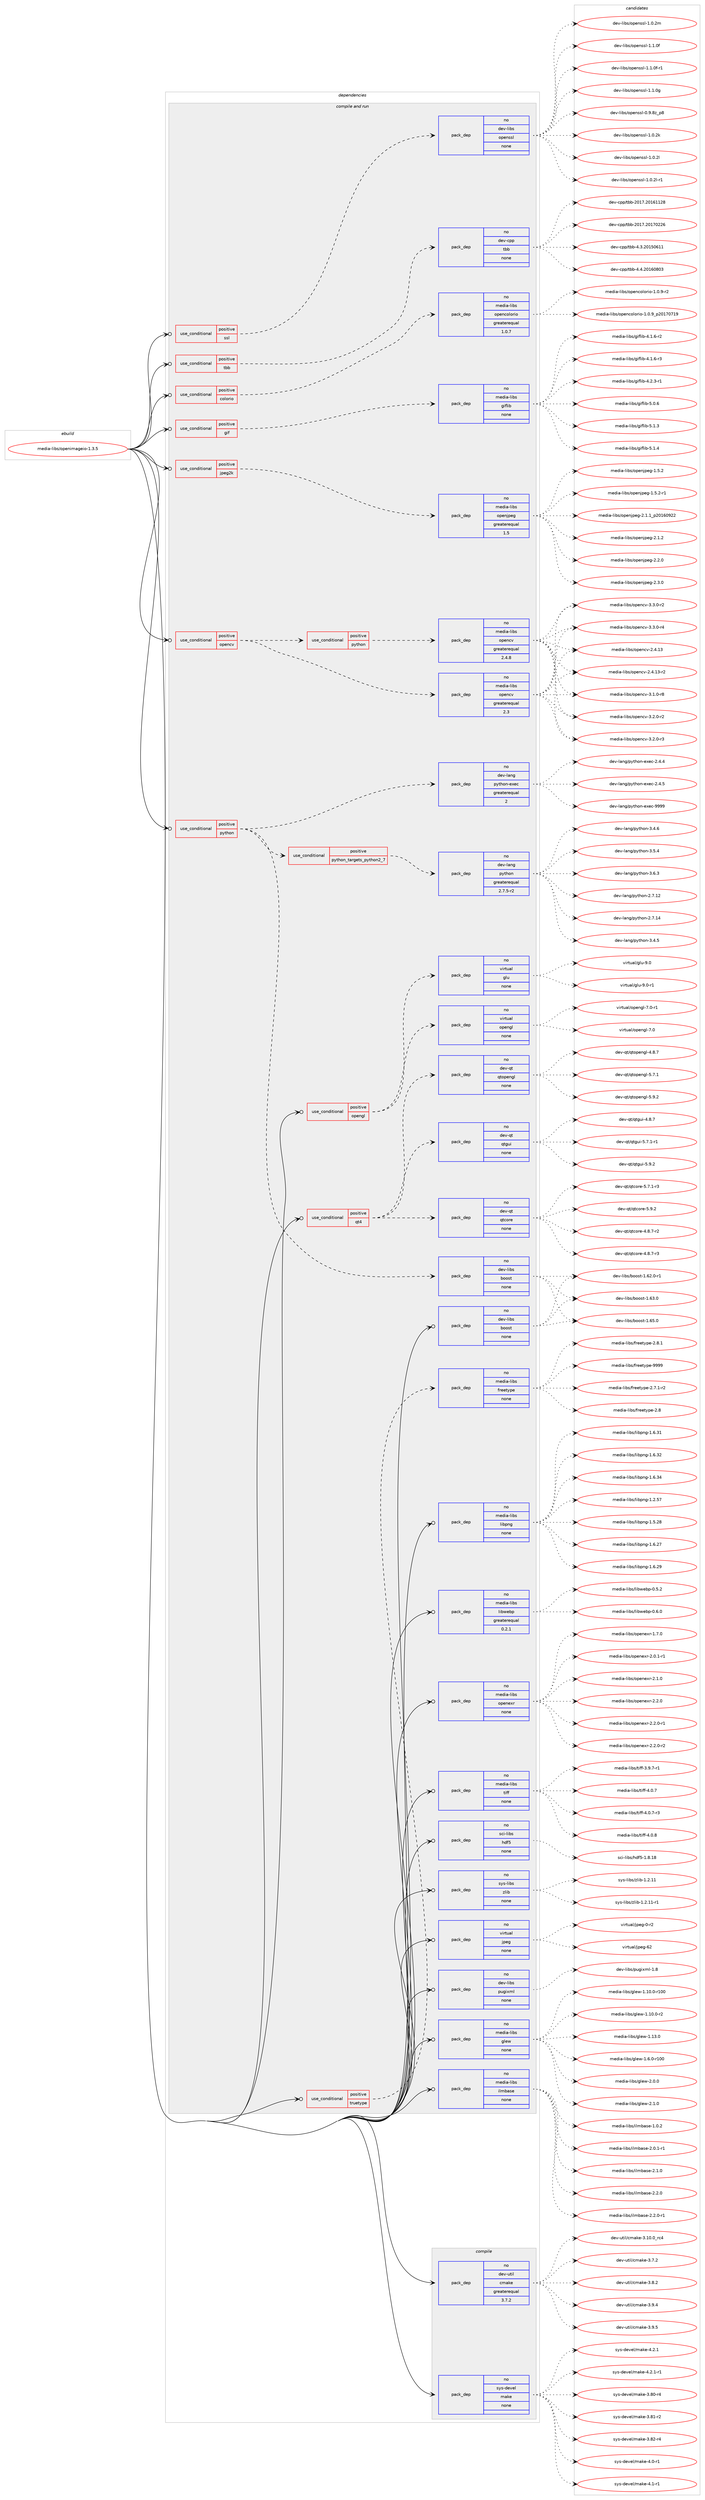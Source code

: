 digraph prolog {

# *************
# Graph options
# *************

newrank=true;
concentrate=true;
compound=true;
graph [rankdir=LR,fontname=Helvetica,fontsize=10,ranksep=1.5];#, ranksep=2.5, nodesep=0.2];
edge  [arrowhead=vee];
node  [fontname=Helvetica,fontsize=10];

# **********
# The ebuild
# **********

subgraph cluster_leftcol {
color=gray;
rank=same;
label=<<i>ebuild</i>>;
id [label="media-libs/openimageio-1.3.5", color=red, width=4, href="../media-libs/openimageio-1.3.5.svg"];
}

# ****************
# The dependencies
# ****************

subgraph cluster_midcol {
color=gray;
label=<<i>dependencies</i>>;
subgraph cluster_compile {
fillcolor="#eeeeee";
style=filled;
label=<<i>compile</i>>;
subgraph pack272297 {
dependency369477 [label=<<TABLE BORDER="0" CELLBORDER="1" CELLSPACING="0" CELLPADDING="4" WIDTH="220"><TR><TD ROWSPAN="6" CELLPADDING="30">pack_dep</TD></TR><TR><TD WIDTH="110">no</TD></TR><TR><TD>dev-util</TD></TR><TR><TD>cmake</TD></TR><TR><TD>greaterequal</TD></TR><TR><TD>3.7.2</TD></TR></TABLE>>, shape=none, color=blue];
}
id:e -> dependency369477:w [weight=20,style="solid",arrowhead="vee"];
subgraph pack272298 {
dependency369478 [label=<<TABLE BORDER="0" CELLBORDER="1" CELLSPACING="0" CELLPADDING="4" WIDTH="220"><TR><TD ROWSPAN="6" CELLPADDING="30">pack_dep</TD></TR><TR><TD WIDTH="110">no</TD></TR><TR><TD>sys-devel</TD></TR><TR><TD>make</TD></TR><TR><TD>none</TD></TR><TR><TD></TD></TR></TABLE>>, shape=none, color=blue];
}
id:e -> dependency369478:w [weight=20,style="solid",arrowhead="vee"];
}
subgraph cluster_compileandrun {
fillcolor="#eeeeee";
style=filled;
label=<<i>compile and run</i>>;
subgraph cond91294 {
dependency369479 [label=<<TABLE BORDER="0" CELLBORDER="1" CELLSPACING="0" CELLPADDING="4"><TR><TD ROWSPAN="3" CELLPADDING="10">use_conditional</TD></TR><TR><TD>positive</TD></TR><TR><TD>colorio</TD></TR></TABLE>>, shape=none, color=red];
subgraph pack272299 {
dependency369480 [label=<<TABLE BORDER="0" CELLBORDER="1" CELLSPACING="0" CELLPADDING="4" WIDTH="220"><TR><TD ROWSPAN="6" CELLPADDING="30">pack_dep</TD></TR><TR><TD WIDTH="110">no</TD></TR><TR><TD>media-libs</TD></TR><TR><TD>opencolorio</TD></TR><TR><TD>greaterequal</TD></TR><TR><TD>1.0.7</TD></TR></TABLE>>, shape=none, color=blue];
}
dependency369479:e -> dependency369480:w [weight=20,style="dashed",arrowhead="vee"];
}
id:e -> dependency369479:w [weight=20,style="solid",arrowhead="odotvee"];
subgraph cond91295 {
dependency369481 [label=<<TABLE BORDER="0" CELLBORDER="1" CELLSPACING="0" CELLPADDING="4"><TR><TD ROWSPAN="3" CELLPADDING="10">use_conditional</TD></TR><TR><TD>positive</TD></TR><TR><TD>gif</TD></TR></TABLE>>, shape=none, color=red];
subgraph pack272300 {
dependency369482 [label=<<TABLE BORDER="0" CELLBORDER="1" CELLSPACING="0" CELLPADDING="4" WIDTH="220"><TR><TD ROWSPAN="6" CELLPADDING="30">pack_dep</TD></TR><TR><TD WIDTH="110">no</TD></TR><TR><TD>media-libs</TD></TR><TR><TD>giflib</TD></TR><TR><TD>none</TD></TR><TR><TD></TD></TR></TABLE>>, shape=none, color=blue];
}
dependency369481:e -> dependency369482:w [weight=20,style="dashed",arrowhead="vee"];
}
id:e -> dependency369481:w [weight=20,style="solid",arrowhead="odotvee"];
subgraph cond91296 {
dependency369483 [label=<<TABLE BORDER="0" CELLBORDER="1" CELLSPACING="0" CELLPADDING="4"><TR><TD ROWSPAN="3" CELLPADDING="10">use_conditional</TD></TR><TR><TD>positive</TD></TR><TR><TD>jpeg2k</TD></TR></TABLE>>, shape=none, color=red];
subgraph pack272301 {
dependency369484 [label=<<TABLE BORDER="0" CELLBORDER="1" CELLSPACING="0" CELLPADDING="4" WIDTH="220"><TR><TD ROWSPAN="6" CELLPADDING="30">pack_dep</TD></TR><TR><TD WIDTH="110">no</TD></TR><TR><TD>media-libs</TD></TR><TR><TD>openjpeg</TD></TR><TR><TD>greaterequal</TD></TR><TR><TD>1.5</TD></TR></TABLE>>, shape=none, color=blue];
}
dependency369483:e -> dependency369484:w [weight=20,style="dashed",arrowhead="vee"];
}
id:e -> dependency369483:w [weight=20,style="solid",arrowhead="odotvee"];
subgraph cond91297 {
dependency369485 [label=<<TABLE BORDER="0" CELLBORDER="1" CELLSPACING="0" CELLPADDING="4"><TR><TD ROWSPAN="3" CELLPADDING="10">use_conditional</TD></TR><TR><TD>positive</TD></TR><TR><TD>opencv</TD></TR></TABLE>>, shape=none, color=red];
subgraph pack272302 {
dependency369486 [label=<<TABLE BORDER="0" CELLBORDER="1" CELLSPACING="0" CELLPADDING="4" WIDTH="220"><TR><TD ROWSPAN="6" CELLPADDING="30">pack_dep</TD></TR><TR><TD WIDTH="110">no</TD></TR><TR><TD>media-libs</TD></TR><TR><TD>opencv</TD></TR><TR><TD>greaterequal</TD></TR><TR><TD>2.3</TD></TR></TABLE>>, shape=none, color=blue];
}
dependency369485:e -> dependency369486:w [weight=20,style="dashed",arrowhead="vee"];
subgraph cond91298 {
dependency369487 [label=<<TABLE BORDER="0" CELLBORDER="1" CELLSPACING="0" CELLPADDING="4"><TR><TD ROWSPAN="3" CELLPADDING="10">use_conditional</TD></TR><TR><TD>positive</TD></TR><TR><TD>python</TD></TR></TABLE>>, shape=none, color=red];
subgraph pack272303 {
dependency369488 [label=<<TABLE BORDER="0" CELLBORDER="1" CELLSPACING="0" CELLPADDING="4" WIDTH="220"><TR><TD ROWSPAN="6" CELLPADDING="30">pack_dep</TD></TR><TR><TD WIDTH="110">no</TD></TR><TR><TD>media-libs</TD></TR><TR><TD>opencv</TD></TR><TR><TD>greaterequal</TD></TR><TR><TD>2.4.8</TD></TR></TABLE>>, shape=none, color=blue];
}
dependency369487:e -> dependency369488:w [weight=20,style="dashed",arrowhead="vee"];
}
dependency369485:e -> dependency369487:w [weight=20,style="dashed",arrowhead="vee"];
}
id:e -> dependency369485:w [weight=20,style="solid",arrowhead="odotvee"];
subgraph cond91299 {
dependency369489 [label=<<TABLE BORDER="0" CELLBORDER="1" CELLSPACING="0" CELLPADDING="4"><TR><TD ROWSPAN="3" CELLPADDING="10">use_conditional</TD></TR><TR><TD>positive</TD></TR><TR><TD>opengl</TD></TR></TABLE>>, shape=none, color=red];
subgraph pack272304 {
dependency369490 [label=<<TABLE BORDER="0" CELLBORDER="1" CELLSPACING="0" CELLPADDING="4" WIDTH="220"><TR><TD ROWSPAN="6" CELLPADDING="30">pack_dep</TD></TR><TR><TD WIDTH="110">no</TD></TR><TR><TD>virtual</TD></TR><TR><TD>glu</TD></TR><TR><TD>none</TD></TR><TR><TD></TD></TR></TABLE>>, shape=none, color=blue];
}
dependency369489:e -> dependency369490:w [weight=20,style="dashed",arrowhead="vee"];
subgraph pack272305 {
dependency369491 [label=<<TABLE BORDER="0" CELLBORDER="1" CELLSPACING="0" CELLPADDING="4" WIDTH="220"><TR><TD ROWSPAN="6" CELLPADDING="30">pack_dep</TD></TR><TR><TD WIDTH="110">no</TD></TR><TR><TD>virtual</TD></TR><TR><TD>opengl</TD></TR><TR><TD>none</TD></TR><TR><TD></TD></TR></TABLE>>, shape=none, color=blue];
}
dependency369489:e -> dependency369491:w [weight=20,style="dashed",arrowhead="vee"];
}
id:e -> dependency369489:w [weight=20,style="solid",arrowhead="odotvee"];
subgraph cond91300 {
dependency369492 [label=<<TABLE BORDER="0" CELLBORDER="1" CELLSPACING="0" CELLPADDING="4"><TR><TD ROWSPAN="3" CELLPADDING="10">use_conditional</TD></TR><TR><TD>positive</TD></TR><TR><TD>python</TD></TR></TABLE>>, shape=none, color=red];
subgraph cond91301 {
dependency369493 [label=<<TABLE BORDER="0" CELLBORDER="1" CELLSPACING="0" CELLPADDING="4"><TR><TD ROWSPAN="3" CELLPADDING="10">use_conditional</TD></TR><TR><TD>positive</TD></TR><TR><TD>python_targets_python2_7</TD></TR></TABLE>>, shape=none, color=red];
subgraph pack272306 {
dependency369494 [label=<<TABLE BORDER="0" CELLBORDER="1" CELLSPACING="0" CELLPADDING="4" WIDTH="220"><TR><TD ROWSPAN="6" CELLPADDING="30">pack_dep</TD></TR><TR><TD WIDTH="110">no</TD></TR><TR><TD>dev-lang</TD></TR><TR><TD>python</TD></TR><TR><TD>greaterequal</TD></TR><TR><TD>2.7.5-r2</TD></TR></TABLE>>, shape=none, color=blue];
}
dependency369493:e -> dependency369494:w [weight=20,style="dashed",arrowhead="vee"];
}
dependency369492:e -> dependency369493:w [weight=20,style="dashed",arrowhead="vee"];
subgraph pack272307 {
dependency369495 [label=<<TABLE BORDER="0" CELLBORDER="1" CELLSPACING="0" CELLPADDING="4" WIDTH="220"><TR><TD ROWSPAN="6" CELLPADDING="30">pack_dep</TD></TR><TR><TD WIDTH="110">no</TD></TR><TR><TD>dev-lang</TD></TR><TR><TD>python-exec</TD></TR><TR><TD>greaterequal</TD></TR><TR><TD>2</TD></TR></TABLE>>, shape=none, color=blue];
}
dependency369492:e -> dependency369495:w [weight=20,style="dashed",arrowhead="vee"];
subgraph pack272308 {
dependency369496 [label=<<TABLE BORDER="0" CELLBORDER="1" CELLSPACING="0" CELLPADDING="4" WIDTH="220"><TR><TD ROWSPAN="6" CELLPADDING="30">pack_dep</TD></TR><TR><TD WIDTH="110">no</TD></TR><TR><TD>dev-libs</TD></TR><TR><TD>boost</TD></TR><TR><TD>none</TD></TR><TR><TD></TD></TR></TABLE>>, shape=none, color=blue];
}
dependency369492:e -> dependency369496:w [weight=20,style="dashed",arrowhead="vee"];
}
id:e -> dependency369492:w [weight=20,style="solid",arrowhead="odotvee"];
subgraph cond91302 {
dependency369497 [label=<<TABLE BORDER="0" CELLBORDER="1" CELLSPACING="0" CELLPADDING="4"><TR><TD ROWSPAN="3" CELLPADDING="10">use_conditional</TD></TR><TR><TD>positive</TD></TR><TR><TD>qt4</TD></TR></TABLE>>, shape=none, color=red];
subgraph pack272309 {
dependency369498 [label=<<TABLE BORDER="0" CELLBORDER="1" CELLSPACING="0" CELLPADDING="4" WIDTH="220"><TR><TD ROWSPAN="6" CELLPADDING="30">pack_dep</TD></TR><TR><TD WIDTH="110">no</TD></TR><TR><TD>dev-qt</TD></TR><TR><TD>qtcore</TD></TR><TR><TD>none</TD></TR><TR><TD></TD></TR></TABLE>>, shape=none, color=blue];
}
dependency369497:e -> dependency369498:w [weight=20,style="dashed",arrowhead="vee"];
subgraph pack272310 {
dependency369499 [label=<<TABLE BORDER="0" CELLBORDER="1" CELLSPACING="0" CELLPADDING="4" WIDTH="220"><TR><TD ROWSPAN="6" CELLPADDING="30">pack_dep</TD></TR><TR><TD WIDTH="110">no</TD></TR><TR><TD>dev-qt</TD></TR><TR><TD>qtgui</TD></TR><TR><TD>none</TD></TR><TR><TD></TD></TR></TABLE>>, shape=none, color=blue];
}
dependency369497:e -> dependency369499:w [weight=20,style="dashed",arrowhead="vee"];
subgraph pack272311 {
dependency369500 [label=<<TABLE BORDER="0" CELLBORDER="1" CELLSPACING="0" CELLPADDING="4" WIDTH="220"><TR><TD ROWSPAN="6" CELLPADDING="30">pack_dep</TD></TR><TR><TD WIDTH="110">no</TD></TR><TR><TD>dev-qt</TD></TR><TR><TD>qtopengl</TD></TR><TR><TD>none</TD></TR><TR><TD></TD></TR></TABLE>>, shape=none, color=blue];
}
dependency369497:e -> dependency369500:w [weight=20,style="dashed",arrowhead="vee"];
}
id:e -> dependency369497:w [weight=20,style="solid",arrowhead="odotvee"];
subgraph cond91303 {
dependency369501 [label=<<TABLE BORDER="0" CELLBORDER="1" CELLSPACING="0" CELLPADDING="4"><TR><TD ROWSPAN="3" CELLPADDING="10">use_conditional</TD></TR><TR><TD>positive</TD></TR><TR><TD>ssl</TD></TR></TABLE>>, shape=none, color=red];
subgraph pack272312 {
dependency369502 [label=<<TABLE BORDER="0" CELLBORDER="1" CELLSPACING="0" CELLPADDING="4" WIDTH="220"><TR><TD ROWSPAN="6" CELLPADDING="30">pack_dep</TD></TR><TR><TD WIDTH="110">no</TD></TR><TR><TD>dev-libs</TD></TR><TR><TD>openssl</TD></TR><TR><TD>none</TD></TR><TR><TD></TD></TR></TABLE>>, shape=none, color=blue];
}
dependency369501:e -> dependency369502:w [weight=20,style="dashed",arrowhead="vee"];
}
id:e -> dependency369501:w [weight=20,style="solid",arrowhead="odotvee"];
subgraph cond91304 {
dependency369503 [label=<<TABLE BORDER="0" CELLBORDER="1" CELLSPACING="0" CELLPADDING="4"><TR><TD ROWSPAN="3" CELLPADDING="10">use_conditional</TD></TR><TR><TD>positive</TD></TR><TR><TD>tbb</TD></TR></TABLE>>, shape=none, color=red];
subgraph pack272313 {
dependency369504 [label=<<TABLE BORDER="0" CELLBORDER="1" CELLSPACING="0" CELLPADDING="4" WIDTH="220"><TR><TD ROWSPAN="6" CELLPADDING="30">pack_dep</TD></TR><TR><TD WIDTH="110">no</TD></TR><TR><TD>dev-cpp</TD></TR><TR><TD>tbb</TD></TR><TR><TD>none</TD></TR><TR><TD></TD></TR></TABLE>>, shape=none, color=blue];
}
dependency369503:e -> dependency369504:w [weight=20,style="dashed",arrowhead="vee"];
}
id:e -> dependency369503:w [weight=20,style="solid",arrowhead="odotvee"];
subgraph cond91305 {
dependency369505 [label=<<TABLE BORDER="0" CELLBORDER="1" CELLSPACING="0" CELLPADDING="4"><TR><TD ROWSPAN="3" CELLPADDING="10">use_conditional</TD></TR><TR><TD>positive</TD></TR><TR><TD>truetype</TD></TR></TABLE>>, shape=none, color=red];
subgraph pack272314 {
dependency369506 [label=<<TABLE BORDER="0" CELLBORDER="1" CELLSPACING="0" CELLPADDING="4" WIDTH="220"><TR><TD ROWSPAN="6" CELLPADDING="30">pack_dep</TD></TR><TR><TD WIDTH="110">no</TD></TR><TR><TD>media-libs</TD></TR><TR><TD>freetype</TD></TR><TR><TD>none</TD></TR><TR><TD></TD></TR></TABLE>>, shape=none, color=blue];
}
dependency369505:e -> dependency369506:w [weight=20,style="dashed",arrowhead="vee"];
}
id:e -> dependency369505:w [weight=20,style="solid",arrowhead="odotvee"];
subgraph pack272315 {
dependency369507 [label=<<TABLE BORDER="0" CELLBORDER="1" CELLSPACING="0" CELLPADDING="4" WIDTH="220"><TR><TD ROWSPAN="6" CELLPADDING="30">pack_dep</TD></TR><TR><TD WIDTH="110">no</TD></TR><TR><TD>dev-libs</TD></TR><TR><TD>boost</TD></TR><TR><TD>none</TD></TR><TR><TD></TD></TR></TABLE>>, shape=none, color=blue];
}
id:e -> dependency369507:w [weight=20,style="solid",arrowhead="odotvee"];
subgraph pack272316 {
dependency369508 [label=<<TABLE BORDER="0" CELLBORDER="1" CELLSPACING="0" CELLPADDING="4" WIDTH="220"><TR><TD ROWSPAN="6" CELLPADDING="30">pack_dep</TD></TR><TR><TD WIDTH="110">no</TD></TR><TR><TD>dev-libs</TD></TR><TR><TD>pugixml</TD></TR><TR><TD>none</TD></TR><TR><TD></TD></TR></TABLE>>, shape=none, color=blue];
}
id:e -> dependency369508:w [weight=20,style="solid",arrowhead="odotvee"];
subgraph pack272317 {
dependency369509 [label=<<TABLE BORDER="0" CELLBORDER="1" CELLSPACING="0" CELLPADDING="4" WIDTH="220"><TR><TD ROWSPAN="6" CELLPADDING="30">pack_dep</TD></TR><TR><TD WIDTH="110">no</TD></TR><TR><TD>media-libs</TD></TR><TR><TD>glew</TD></TR><TR><TD>none</TD></TR><TR><TD></TD></TR></TABLE>>, shape=none, color=blue];
}
id:e -> dependency369509:w [weight=20,style="solid",arrowhead="odotvee"];
subgraph pack272318 {
dependency369510 [label=<<TABLE BORDER="0" CELLBORDER="1" CELLSPACING="0" CELLPADDING="4" WIDTH="220"><TR><TD ROWSPAN="6" CELLPADDING="30">pack_dep</TD></TR><TR><TD WIDTH="110">no</TD></TR><TR><TD>media-libs</TD></TR><TR><TD>ilmbase</TD></TR><TR><TD>none</TD></TR><TR><TD></TD></TR></TABLE>>, shape=none, color=blue];
}
id:e -> dependency369510:w [weight=20,style="solid",arrowhead="odotvee"];
subgraph pack272319 {
dependency369511 [label=<<TABLE BORDER="0" CELLBORDER="1" CELLSPACING="0" CELLPADDING="4" WIDTH="220"><TR><TD ROWSPAN="6" CELLPADDING="30">pack_dep</TD></TR><TR><TD WIDTH="110">no</TD></TR><TR><TD>media-libs</TD></TR><TR><TD>libpng</TD></TR><TR><TD>none</TD></TR><TR><TD></TD></TR></TABLE>>, shape=none, color=blue];
}
id:e -> dependency369511:w [weight=20,style="solid",arrowhead="odotvee"];
subgraph pack272320 {
dependency369512 [label=<<TABLE BORDER="0" CELLBORDER="1" CELLSPACING="0" CELLPADDING="4" WIDTH="220"><TR><TD ROWSPAN="6" CELLPADDING="30">pack_dep</TD></TR><TR><TD WIDTH="110">no</TD></TR><TR><TD>media-libs</TD></TR><TR><TD>libwebp</TD></TR><TR><TD>greaterequal</TD></TR><TR><TD>0.2.1</TD></TR></TABLE>>, shape=none, color=blue];
}
id:e -> dependency369512:w [weight=20,style="solid",arrowhead="odotvee"];
subgraph pack272321 {
dependency369513 [label=<<TABLE BORDER="0" CELLBORDER="1" CELLSPACING="0" CELLPADDING="4" WIDTH="220"><TR><TD ROWSPAN="6" CELLPADDING="30">pack_dep</TD></TR><TR><TD WIDTH="110">no</TD></TR><TR><TD>media-libs</TD></TR><TR><TD>openexr</TD></TR><TR><TD>none</TD></TR><TR><TD></TD></TR></TABLE>>, shape=none, color=blue];
}
id:e -> dependency369513:w [weight=20,style="solid",arrowhead="odotvee"];
subgraph pack272322 {
dependency369514 [label=<<TABLE BORDER="0" CELLBORDER="1" CELLSPACING="0" CELLPADDING="4" WIDTH="220"><TR><TD ROWSPAN="6" CELLPADDING="30">pack_dep</TD></TR><TR><TD WIDTH="110">no</TD></TR><TR><TD>media-libs</TD></TR><TR><TD>tiff</TD></TR><TR><TD>none</TD></TR><TR><TD></TD></TR></TABLE>>, shape=none, color=blue];
}
id:e -> dependency369514:w [weight=20,style="solid",arrowhead="odotvee"];
subgraph pack272323 {
dependency369515 [label=<<TABLE BORDER="0" CELLBORDER="1" CELLSPACING="0" CELLPADDING="4" WIDTH="220"><TR><TD ROWSPAN="6" CELLPADDING="30">pack_dep</TD></TR><TR><TD WIDTH="110">no</TD></TR><TR><TD>sci-libs</TD></TR><TR><TD>hdf5</TD></TR><TR><TD>none</TD></TR><TR><TD></TD></TR></TABLE>>, shape=none, color=blue];
}
id:e -> dependency369515:w [weight=20,style="solid",arrowhead="odotvee"];
subgraph pack272324 {
dependency369516 [label=<<TABLE BORDER="0" CELLBORDER="1" CELLSPACING="0" CELLPADDING="4" WIDTH="220"><TR><TD ROWSPAN="6" CELLPADDING="30">pack_dep</TD></TR><TR><TD WIDTH="110">no</TD></TR><TR><TD>sys-libs</TD></TR><TR><TD>zlib</TD></TR><TR><TD>none</TD></TR><TR><TD></TD></TR></TABLE>>, shape=none, color=blue];
}
id:e -> dependency369516:w [weight=20,style="solid",arrowhead="odotvee"];
subgraph pack272325 {
dependency369517 [label=<<TABLE BORDER="0" CELLBORDER="1" CELLSPACING="0" CELLPADDING="4" WIDTH="220"><TR><TD ROWSPAN="6" CELLPADDING="30">pack_dep</TD></TR><TR><TD WIDTH="110">no</TD></TR><TR><TD>virtual</TD></TR><TR><TD>jpeg</TD></TR><TR><TD>none</TD></TR><TR><TD></TD></TR></TABLE>>, shape=none, color=blue];
}
id:e -> dependency369517:w [weight=20,style="solid",arrowhead="odotvee"];
}
subgraph cluster_run {
fillcolor="#eeeeee";
style=filled;
label=<<i>run</i>>;
}
}

# **************
# The candidates
# **************

subgraph cluster_choices {
rank=same;
color=gray;
label=<<i>candidates</i>>;

subgraph choice272297 {
color=black;
nodesep=1;
choice1001011184511711610510847991099710710145514649484648951149952 [label="dev-util/cmake-3.10.0_rc4", color=red, width=4,href="../dev-util/cmake-3.10.0_rc4.svg"];
choice10010111845117116105108479910997107101455146554650 [label="dev-util/cmake-3.7.2", color=red, width=4,href="../dev-util/cmake-3.7.2.svg"];
choice10010111845117116105108479910997107101455146564650 [label="dev-util/cmake-3.8.2", color=red, width=4,href="../dev-util/cmake-3.8.2.svg"];
choice10010111845117116105108479910997107101455146574652 [label="dev-util/cmake-3.9.4", color=red, width=4,href="../dev-util/cmake-3.9.4.svg"];
choice10010111845117116105108479910997107101455146574653 [label="dev-util/cmake-3.9.5", color=red, width=4,href="../dev-util/cmake-3.9.5.svg"];
dependency369477:e -> choice1001011184511711610510847991099710710145514649484648951149952:w [style=dotted,weight="100"];
dependency369477:e -> choice10010111845117116105108479910997107101455146554650:w [style=dotted,weight="100"];
dependency369477:e -> choice10010111845117116105108479910997107101455146564650:w [style=dotted,weight="100"];
dependency369477:e -> choice10010111845117116105108479910997107101455146574652:w [style=dotted,weight="100"];
dependency369477:e -> choice10010111845117116105108479910997107101455146574653:w [style=dotted,weight="100"];
}
subgraph choice272298 {
color=black;
nodesep=1;
choice11512111545100101118101108471099710710145514656484511452 [label="sys-devel/make-3.80-r4", color=red, width=4,href="../sys-devel/make-3.80-r4.svg"];
choice11512111545100101118101108471099710710145514656494511450 [label="sys-devel/make-3.81-r2", color=red, width=4,href="../sys-devel/make-3.81-r2.svg"];
choice11512111545100101118101108471099710710145514656504511452 [label="sys-devel/make-3.82-r4", color=red, width=4,href="../sys-devel/make-3.82-r4.svg"];
choice115121115451001011181011084710997107101455246484511449 [label="sys-devel/make-4.0-r1", color=red, width=4,href="../sys-devel/make-4.0-r1.svg"];
choice115121115451001011181011084710997107101455246494511449 [label="sys-devel/make-4.1-r1", color=red, width=4,href="../sys-devel/make-4.1-r1.svg"];
choice115121115451001011181011084710997107101455246504649 [label="sys-devel/make-4.2.1", color=red, width=4,href="../sys-devel/make-4.2.1.svg"];
choice1151211154510010111810110847109971071014552465046494511449 [label="sys-devel/make-4.2.1-r1", color=red, width=4,href="../sys-devel/make-4.2.1-r1.svg"];
dependency369478:e -> choice11512111545100101118101108471099710710145514656484511452:w [style=dotted,weight="100"];
dependency369478:e -> choice11512111545100101118101108471099710710145514656494511450:w [style=dotted,weight="100"];
dependency369478:e -> choice11512111545100101118101108471099710710145514656504511452:w [style=dotted,weight="100"];
dependency369478:e -> choice115121115451001011181011084710997107101455246484511449:w [style=dotted,weight="100"];
dependency369478:e -> choice115121115451001011181011084710997107101455246494511449:w [style=dotted,weight="100"];
dependency369478:e -> choice115121115451001011181011084710997107101455246504649:w [style=dotted,weight="100"];
dependency369478:e -> choice1151211154510010111810110847109971071014552465046494511449:w [style=dotted,weight="100"];
}
subgraph choice272299 {
color=black;
nodesep=1;
choice10910110010597451081059811547111112101110991111081111141051114549464846574511450 [label="media-libs/opencolorio-1.0.9-r2", color=red, width=4,href="../media-libs/opencolorio-1.0.9-r2.svg"];
choice1091011001059745108105981154711111210111099111108111114105111454946484657951125048495548554957 [label="media-libs/opencolorio-1.0.9_p20170719", color=red, width=4,href="../media-libs/opencolorio-1.0.9_p20170719.svg"];
dependency369480:e -> choice10910110010597451081059811547111112101110991111081111141051114549464846574511450:w [style=dotted,weight="100"];
dependency369480:e -> choice1091011001059745108105981154711111210111099111108111114105111454946484657951125048495548554957:w [style=dotted,weight="100"];
}
subgraph choice272300 {
color=black;
nodesep=1;
choice10910110010597451081059811547103105102108105984552464946544511450 [label="media-libs/giflib-4.1.6-r2", color=red, width=4,href="../media-libs/giflib-4.1.6-r2.svg"];
choice10910110010597451081059811547103105102108105984552464946544511451 [label="media-libs/giflib-4.1.6-r3", color=red, width=4,href="../media-libs/giflib-4.1.6-r3.svg"];
choice10910110010597451081059811547103105102108105984552465046514511449 [label="media-libs/giflib-4.2.3-r1", color=red, width=4,href="../media-libs/giflib-4.2.3-r1.svg"];
choice1091011001059745108105981154710310510210810598455346484654 [label="media-libs/giflib-5.0.6", color=red, width=4,href="../media-libs/giflib-5.0.6.svg"];
choice1091011001059745108105981154710310510210810598455346494651 [label="media-libs/giflib-5.1.3", color=red, width=4,href="../media-libs/giflib-5.1.3.svg"];
choice1091011001059745108105981154710310510210810598455346494652 [label="media-libs/giflib-5.1.4", color=red, width=4,href="../media-libs/giflib-5.1.4.svg"];
dependency369482:e -> choice10910110010597451081059811547103105102108105984552464946544511450:w [style=dotted,weight="100"];
dependency369482:e -> choice10910110010597451081059811547103105102108105984552464946544511451:w [style=dotted,weight="100"];
dependency369482:e -> choice10910110010597451081059811547103105102108105984552465046514511449:w [style=dotted,weight="100"];
dependency369482:e -> choice1091011001059745108105981154710310510210810598455346484654:w [style=dotted,weight="100"];
dependency369482:e -> choice1091011001059745108105981154710310510210810598455346494651:w [style=dotted,weight="100"];
dependency369482:e -> choice1091011001059745108105981154710310510210810598455346494652:w [style=dotted,weight="100"];
}
subgraph choice272301 {
color=black;
nodesep=1;
choice10910110010597451081059811547111112101110106112101103454946534650 [label="media-libs/openjpeg-1.5.2", color=red, width=4,href="../media-libs/openjpeg-1.5.2.svg"];
choice109101100105974510810598115471111121011101061121011034549465346504511449 [label="media-libs/openjpeg-1.5.2-r1", color=red, width=4,href="../media-libs/openjpeg-1.5.2-r1.svg"];
choice10910110010597451081059811547111112101110106112101103455046494649951125048495448575050 [label="media-libs/openjpeg-2.1.1_p20160922", color=red, width=4,href="../media-libs/openjpeg-2.1.1_p20160922.svg"];
choice10910110010597451081059811547111112101110106112101103455046494650 [label="media-libs/openjpeg-2.1.2", color=red, width=4,href="../media-libs/openjpeg-2.1.2.svg"];
choice10910110010597451081059811547111112101110106112101103455046504648 [label="media-libs/openjpeg-2.2.0", color=red, width=4,href="../media-libs/openjpeg-2.2.0.svg"];
choice10910110010597451081059811547111112101110106112101103455046514648 [label="media-libs/openjpeg-2.3.0", color=red, width=4,href="../media-libs/openjpeg-2.3.0.svg"];
dependency369484:e -> choice10910110010597451081059811547111112101110106112101103454946534650:w [style=dotted,weight="100"];
dependency369484:e -> choice109101100105974510810598115471111121011101061121011034549465346504511449:w [style=dotted,weight="100"];
dependency369484:e -> choice10910110010597451081059811547111112101110106112101103455046494649951125048495448575050:w [style=dotted,weight="100"];
dependency369484:e -> choice10910110010597451081059811547111112101110106112101103455046494650:w [style=dotted,weight="100"];
dependency369484:e -> choice10910110010597451081059811547111112101110106112101103455046504648:w [style=dotted,weight="100"];
dependency369484:e -> choice10910110010597451081059811547111112101110106112101103455046514648:w [style=dotted,weight="100"];
}
subgraph choice272302 {
color=black;
nodesep=1;
choice109101100105974510810598115471111121011109911845504652464951 [label="media-libs/opencv-2.4.13", color=red, width=4,href="../media-libs/opencv-2.4.13.svg"];
choice1091011001059745108105981154711111210111099118455046524649514511450 [label="media-libs/opencv-2.4.13-r2", color=red, width=4,href="../media-libs/opencv-2.4.13-r2.svg"];
choice10910110010597451081059811547111112101110991184551464946484511456 [label="media-libs/opencv-3.1.0-r8", color=red, width=4,href="../media-libs/opencv-3.1.0-r8.svg"];
choice10910110010597451081059811547111112101110991184551465046484511450 [label="media-libs/opencv-3.2.0-r2", color=red, width=4,href="../media-libs/opencv-3.2.0-r2.svg"];
choice10910110010597451081059811547111112101110991184551465046484511451 [label="media-libs/opencv-3.2.0-r3", color=red, width=4,href="../media-libs/opencv-3.2.0-r3.svg"];
choice10910110010597451081059811547111112101110991184551465146484511450 [label="media-libs/opencv-3.3.0-r2", color=red, width=4,href="../media-libs/opencv-3.3.0-r2.svg"];
choice10910110010597451081059811547111112101110991184551465146484511452 [label="media-libs/opencv-3.3.0-r4", color=red, width=4,href="../media-libs/opencv-3.3.0-r4.svg"];
dependency369486:e -> choice109101100105974510810598115471111121011109911845504652464951:w [style=dotted,weight="100"];
dependency369486:e -> choice1091011001059745108105981154711111210111099118455046524649514511450:w [style=dotted,weight="100"];
dependency369486:e -> choice10910110010597451081059811547111112101110991184551464946484511456:w [style=dotted,weight="100"];
dependency369486:e -> choice10910110010597451081059811547111112101110991184551465046484511450:w [style=dotted,weight="100"];
dependency369486:e -> choice10910110010597451081059811547111112101110991184551465046484511451:w [style=dotted,weight="100"];
dependency369486:e -> choice10910110010597451081059811547111112101110991184551465146484511450:w [style=dotted,weight="100"];
dependency369486:e -> choice10910110010597451081059811547111112101110991184551465146484511452:w [style=dotted,weight="100"];
}
subgraph choice272303 {
color=black;
nodesep=1;
choice109101100105974510810598115471111121011109911845504652464951 [label="media-libs/opencv-2.4.13", color=red, width=4,href="../media-libs/opencv-2.4.13.svg"];
choice1091011001059745108105981154711111210111099118455046524649514511450 [label="media-libs/opencv-2.4.13-r2", color=red, width=4,href="../media-libs/opencv-2.4.13-r2.svg"];
choice10910110010597451081059811547111112101110991184551464946484511456 [label="media-libs/opencv-3.1.0-r8", color=red, width=4,href="../media-libs/opencv-3.1.0-r8.svg"];
choice10910110010597451081059811547111112101110991184551465046484511450 [label="media-libs/opencv-3.2.0-r2", color=red, width=4,href="../media-libs/opencv-3.2.0-r2.svg"];
choice10910110010597451081059811547111112101110991184551465046484511451 [label="media-libs/opencv-3.2.0-r3", color=red, width=4,href="../media-libs/opencv-3.2.0-r3.svg"];
choice10910110010597451081059811547111112101110991184551465146484511450 [label="media-libs/opencv-3.3.0-r2", color=red, width=4,href="../media-libs/opencv-3.3.0-r2.svg"];
choice10910110010597451081059811547111112101110991184551465146484511452 [label="media-libs/opencv-3.3.0-r4", color=red, width=4,href="../media-libs/opencv-3.3.0-r4.svg"];
dependency369488:e -> choice109101100105974510810598115471111121011109911845504652464951:w [style=dotted,weight="100"];
dependency369488:e -> choice1091011001059745108105981154711111210111099118455046524649514511450:w [style=dotted,weight="100"];
dependency369488:e -> choice10910110010597451081059811547111112101110991184551464946484511456:w [style=dotted,weight="100"];
dependency369488:e -> choice10910110010597451081059811547111112101110991184551465046484511450:w [style=dotted,weight="100"];
dependency369488:e -> choice10910110010597451081059811547111112101110991184551465046484511451:w [style=dotted,weight="100"];
dependency369488:e -> choice10910110010597451081059811547111112101110991184551465146484511450:w [style=dotted,weight="100"];
dependency369488:e -> choice10910110010597451081059811547111112101110991184551465146484511452:w [style=dotted,weight="100"];
}
subgraph choice272304 {
color=black;
nodesep=1;
choice118105114116117971084710310811745574648 [label="virtual/glu-9.0", color=red, width=4,href="../virtual/glu-9.0.svg"];
choice1181051141161179710847103108117455746484511449 [label="virtual/glu-9.0-r1", color=red, width=4,href="../virtual/glu-9.0-r1.svg"];
dependency369490:e -> choice118105114116117971084710310811745574648:w [style=dotted,weight="100"];
dependency369490:e -> choice1181051141161179710847103108117455746484511449:w [style=dotted,weight="100"];
}
subgraph choice272305 {
color=black;
nodesep=1;
choice118105114116117971084711111210111010310845554648 [label="virtual/opengl-7.0", color=red, width=4,href="../virtual/opengl-7.0.svg"];
choice1181051141161179710847111112101110103108455546484511449 [label="virtual/opengl-7.0-r1", color=red, width=4,href="../virtual/opengl-7.0-r1.svg"];
dependency369491:e -> choice118105114116117971084711111210111010310845554648:w [style=dotted,weight="100"];
dependency369491:e -> choice1181051141161179710847111112101110103108455546484511449:w [style=dotted,weight="100"];
}
subgraph choice272306 {
color=black;
nodesep=1;
choice10010111845108971101034711212111610411111045504655464950 [label="dev-lang/python-2.7.12", color=red, width=4,href="../dev-lang/python-2.7.12.svg"];
choice10010111845108971101034711212111610411111045504655464952 [label="dev-lang/python-2.7.14", color=red, width=4,href="../dev-lang/python-2.7.14.svg"];
choice100101118451089711010347112121116104111110455146524653 [label="dev-lang/python-3.4.5", color=red, width=4,href="../dev-lang/python-3.4.5.svg"];
choice100101118451089711010347112121116104111110455146524654 [label="dev-lang/python-3.4.6", color=red, width=4,href="../dev-lang/python-3.4.6.svg"];
choice100101118451089711010347112121116104111110455146534652 [label="dev-lang/python-3.5.4", color=red, width=4,href="../dev-lang/python-3.5.4.svg"];
choice100101118451089711010347112121116104111110455146544651 [label="dev-lang/python-3.6.3", color=red, width=4,href="../dev-lang/python-3.6.3.svg"];
dependency369494:e -> choice10010111845108971101034711212111610411111045504655464950:w [style=dotted,weight="100"];
dependency369494:e -> choice10010111845108971101034711212111610411111045504655464952:w [style=dotted,weight="100"];
dependency369494:e -> choice100101118451089711010347112121116104111110455146524653:w [style=dotted,weight="100"];
dependency369494:e -> choice100101118451089711010347112121116104111110455146524654:w [style=dotted,weight="100"];
dependency369494:e -> choice100101118451089711010347112121116104111110455146534652:w [style=dotted,weight="100"];
dependency369494:e -> choice100101118451089711010347112121116104111110455146544651:w [style=dotted,weight="100"];
}
subgraph choice272307 {
color=black;
nodesep=1;
choice1001011184510897110103471121211161041111104510112010199455046524652 [label="dev-lang/python-exec-2.4.4", color=red, width=4,href="../dev-lang/python-exec-2.4.4.svg"];
choice1001011184510897110103471121211161041111104510112010199455046524653 [label="dev-lang/python-exec-2.4.5", color=red, width=4,href="../dev-lang/python-exec-2.4.5.svg"];
choice10010111845108971101034711212111610411111045101120101994557575757 [label="dev-lang/python-exec-9999", color=red, width=4,href="../dev-lang/python-exec-9999.svg"];
dependency369495:e -> choice1001011184510897110103471121211161041111104510112010199455046524652:w [style=dotted,weight="100"];
dependency369495:e -> choice1001011184510897110103471121211161041111104510112010199455046524653:w [style=dotted,weight="100"];
dependency369495:e -> choice10010111845108971101034711212111610411111045101120101994557575757:w [style=dotted,weight="100"];
}
subgraph choice272308 {
color=black;
nodesep=1;
choice10010111845108105981154798111111115116454946545046484511449 [label="dev-libs/boost-1.62.0-r1", color=red, width=4,href="../dev-libs/boost-1.62.0-r1.svg"];
choice1001011184510810598115479811111111511645494654514648 [label="dev-libs/boost-1.63.0", color=red, width=4,href="../dev-libs/boost-1.63.0.svg"];
choice1001011184510810598115479811111111511645494654534648 [label="dev-libs/boost-1.65.0", color=red, width=4,href="../dev-libs/boost-1.65.0.svg"];
dependency369496:e -> choice10010111845108105981154798111111115116454946545046484511449:w [style=dotted,weight="100"];
dependency369496:e -> choice1001011184510810598115479811111111511645494654514648:w [style=dotted,weight="100"];
dependency369496:e -> choice1001011184510810598115479811111111511645494654534648:w [style=dotted,weight="100"];
}
subgraph choice272309 {
color=black;
nodesep=1;
choice1001011184511311647113116991111141014552465646554511450 [label="dev-qt/qtcore-4.8.7-r2", color=red, width=4,href="../dev-qt/qtcore-4.8.7-r2.svg"];
choice1001011184511311647113116991111141014552465646554511451 [label="dev-qt/qtcore-4.8.7-r3", color=red, width=4,href="../dev-qt/qtcore-4.8.7-r3.svg"];
choice1001011184511311647113116991111141014553465546494511451 [label="dev-qt/qtcore-5.7.1-r3", color=red, width=4,href="../dev-qt/qtcore-5.7.1-r3.svg"];
choice100101118451131164711311699111114101455346574650 [label="dev-qt/qtcore-5.9.2", color=red, width=4,href="../dev-qt/qtcore-5.9.2.svg"];
dependency369498:e -> choice1001011184511311647113116991111141014552465646554511450:w [style=dotted,weight="100"];
dependency369498:e -> choice1001011184511311647113116991111141014552465646554511451:w [style=dotted,weight="100"];
dependency369498:e -> choice1001011184511311647113116991111141014553465546494511451:w [style=dotted,weight="100"];
dependency369498:e -> choice100101118451131164711311699111114101455346574650:w [style=dotted,weight="100"];
}
subgraph choice272310 {
color=black;
nodesep=1;
choice1001011184511311647113116103117105455246564655 [label="dev-qt/qtgui-4.8.7", color=red, width=4,href="../dev-qt/qtgui-4.8.7.svg"];
choice10010111845113116471131161031171054553465546494511449 [label="dev-qt/qtgui-5.7.1-r1", color=red, width=4,href="../dev-qt/qtgui-5.7.1-r1.svg"];
choice1001011184511311647113116103117105455346574650 [label="dev-qt/qtgui-5.9.2", color=red, width=4,href="../dev-qt/qtgui-5.9.2.svg"];
dependency369499:e -> choice1001011184511311647113116103117105455246564655:w [style=dotted,weight="100"];
dependency369499:e -> choice10010111845113116471131161031171054553465546494511449:w [style=dotted,weight="100"];
dependency369499:e -> choice1001011184511311647113116103117105455346574650:w [style=dotted,weight="100"];
}
subgraph choice272311 {
color=black;
nodesep=1;
choice1001011184511311647113116111112101110103108455246564655 [label="dev-qt/qtopengl-4.8.7", color=red, width=4,href="../dev-qt/qtopengl-4.8.7.svg"];
choice1001011184511311647113116111112101110103108455346554649 [label="dev-qt/qtopengl-5.7.1", color=red, width=4,href="../dev-qt/qtopengl-5.7.1.svg"];
choice1001011184511311647113116111112101110103108455346574650 [label="dev-qt/qtopengl-5.9.2", color=red, width=4,href="../dev-qt/qtopengl-5.9.2.svg"];
dependency369500:e -> choice1001011184511311647113116111112101110103108455246564655:w [style=dotted,weight="100"];
dependency369500:e -> choice1001011184511311647113116111112101110103108455346554649:w [style=dotted,weight="100"];
dependency369500:e -> choice1001011184511311647113116111112101110103108455346574650:w [style=dotted,weight="100"];
}
subgraph choice272312 {
color=black;
nodesep=1;
choice1001011184510810598115471111121011101151151084548465746561229511256 [label="dev-libs/openssl-0.9.8z_p8", color=red, width=4,href="../dev-libs/openssl-0.9.8z_p8.svg"];
choice100101118451081059811547111112101110115115108454946484650107 [label="dev-libs/openssl-1.0.2k", color=red, width=4,href="../dev-libs/openssl-1.0.2k.svg"];
choice100101118451081059811547111112101110115115108454946484650108 [label="dev-libs/openssl-1.0.2l", color=red, width=4,href="../dev-libs/openssl-1.0.2l.svg"];
choice1001011184510810598115471111121011101151151084549464846501084511449 [label="dev-libs/openssl-1.0.2l-r1", color=red, width=4,href="../dev-libs/openssl-1.0.2l-r1.svg"];
choice100101118451081059811547111112101110115115108454946484650109 [label="dev-libs/openssl-1.0.2m", color=red, width=4,href="../dev-libs/openssl-1.0.2m.svg"];
choice100101118451081059811547111112101110115115108454946494648102 [label="dev-libs/openssl-1.1.0f", color=red, width=4,href="../dev-libs/openssl-1.1.0f.svg"];
choice1001011184510810598115471111121011101151151084549464946481024511449 [label="dev-libs/openssl-1.1.0f-r1", color=red, width=4,href="../dev-libs/openssl-1.1.0f-r1.svg"];
choice100101118451081059811547111112101110115115108454946494648103 [label="dev-libs/openssl-1.1.0g", color=red, width=4,href="../dev-libs/openssl-1.1.0g.svg"];
dependency369502:e -> choice1001011184510810598115471111121011101151151084548465746561229511256:w [style=dotted,weight="100"];
dependency369502:e -> choice100101118451081059811547111112101110115115108454946484650107:w [style=dotted,weight="100"];
dependency369502:e -> choice100101118451081059811547111112101110115115108454946484650108:w [style=dotted,weight="100"];
dependency369502:e -> choice1001011184510810598115471111121011101151151084549464846501084511449:w [style=dotted,weight="100"];
dependency369502:e -> choice100101118451081059811547111112101110115115108454946484650109:w [style=dotted,weight="100"];
dependency369502:e -> choice100101118451081059811547111112101110115115108454946494648102:w [style=dotted,weight="100"];
dependency369502:e -> choice1001011184510810598115471111121011101151151084549464946481024511449:w [style=dotted,weight="100"];
dependency369502:e -> choice100101118451081059811547111112101110115115108454946494648103:w [style=dotted,weight="100"];
}
subgraph choice272313 {
color=black;
nodesep=1;
choice10010111845991121124711698984550484955465048495449495056 [label="dev-cpp/tbb-2017.20161128", color=red, width=4,href="../dev-cpp/tbb-2017.20161128.svg"];
choice10010111845991121124711698984550484955465048495548505054 [label="dev-cpp/tbb-2017.20170226", color=red, width=4,href="../dev-cpp/tbb-2017.20170226.svg"];
choice100101118459911211247116989845524651465048495348544949 [label="dev-cpp/tbb-4.3.20150611", color=red, width=4,href="../dev-cpp/tbb-4.3.20150611.svg"];
choice100101118459911211247116989845524652465048495448564851 [label="dev-cpp/tbb-4.4.20160803", color=red, width=4,href="../dev-cpp/tbb-4.4.20160803.svg"];
dependency369504:e -> choice10010111845991121124711698984550484955465048495449495056:w [style=dotted,weight="100"];
dependency369504:e -> choice10010111845991121124711698984550484955465048495548505054:w [style=dotted,weight="100"];
dependency369504:e -> choice100101118459911211247116989845524651465048495348544949:w [style=dotted,weight="100"];
dependency369504:e -> choice100101118459911211247116989845524652465048495448564851:w [style=dotted,weight="100"];
}
subgraph choice272314 {
color=black;
nodesep=1;
choice109101100105974510810598115471021141011011161211121014550465546494511450 [label="media-libs/freetype-2.7.1-r2", color=red, width=4,href="../media-libs/freetype-2.7.1-r2.svg"];
choice1091011001059745108105981154710211410110111612111210145504656 [label="media-libs/freetype-2.8", color=red, width=4,href="../media-libs/freetype-2.8.svg"];
choice10910110010597451081059811547102114101101116121112101455046564649 [label="media-libs/freetype-2.8.1", color=red, width=4,href="../media-libs/freetype-2.8.1.svg"];
choice109101100105974510810598115471021141011011161211121014557575757 [label="media-libs/freetype-9999", color=red, width=4,href="../media-libs/freetype-9999.svg"];
dependency369506:e -> choice109101100105974510810598115471021141011011161211121014550465546494511450:w [style=dotted,weight="100"];
dependency369506:e -> choice1091011001059745108105981154710211410110111612111210145504656:w [style=dotted,weight="100"];
dependency369506:e -> choice10910110010597451081059811547102114101101116121112101455046564649:w [style=dotted,weight="100"];
dependency369506:e -> choice109101100105974510810598115471021141011011161211121014557575757:w [style=dotted,weight="100"];
}
subgraph choice272315 {
color=black;
nodesep=1;
choice10010111845108105981154798111111115116454946545046484511449 [label="dev-libs/boost-1.62.0-r1", color=red, width=4,href="../dev-libs/boost-1.62.0-r1.svg"];
choice1001011184510810598115479811111111511645494654514648 [label="dev-libs/boost-1.63.0", color=red, width=4,href="../dev-libs/boost-1.63.0.svg"];
choice1001011184510810598115479811111111511645494654534648 [label="dev-libs/boost-1.65.0", color=red, width=4,href="../dev-libs/boost-1.65.0.svg"];
dependency369507:e -> choice10010111845108105981154798111111115116454946545046484511449:w [style=dotted,weight="100"];
dependency369507:e -> choice1001011184510810598115479811111111511645494654514648:w [style=dotted,weight="100"];
dependency369507:e -> choice1001011184510810598115479811111111511645494654534648:w [style=dotted,weight="100"];
}
subgraph choice272316 {
color=black;
nodesep=1;
choice10010111845108105981154711211710310512010910845494656 [label="dev-libs/pugixml-1.8", color=red, width=4,href="../dev-libs/pugixml-1.8.svg"];
dependency369508:e -> choice10010111845108105981154711211710310512010910845494656:w [style=dotted,weight="100"];
}
subgraph choice272317 {
color=black;
nodesep=1;
choice109101100105974510810598115471031081011194549464948464845114494848 [label="media-libs/glew-1.10.0-r100", color=red, width=4,href="../media-libs/glew-1.10.0-r100.svg"];
choice10910110010597451081059811547103108101119454946494846484511450 [label="media-libs/glew-1.10.0-r2", color=red, width=4,href="../media-libs/glew-1.10.0-r2.svg"];
choice1091011001059745108105981154710310810111945494649514648 [label="media-libs/glew-1.13.0", color=red, width=4,href="../media-libs/glew-1.13.0.svg"];
choice1091011001059745108105981154710310810111945494654464845114494848 [label="media-libs/glew-1.6.0-r100", color=red, width=4,href="../media-libs/glew-1.6.0-r100.svg"];
choice10910110010597451081059811547103108101119455046484648 [label="media-libs/glew-2.0.0", color=red, width=4,href="../media-libs/glew-2.0.0.svg"];
choice10910110010597451081059811547103108101119455046494648 [label="media-libs/glew-2.1.0", color=red, width=4,href="../media-libs/glew-2.1.0.svg"];
dependency369509:e -> choice109101100105974510810598115471031081011194549464948464845114494848:w [style=dotted,weight="100"];
dependency369509:e -> choice10910110010597451081059811547103108101119454946494846484511450:w [style=dotted,weight="100"];
dependency369509:e -> choice1091011001059745108105981154710310810111945494649514648:w [style=dotted,weight="100"];
dependency369509:e -> choice1091011001059745108105981154710310810111945494654464845114494848:w [style=dotted,weight="100"];
dependency369509:e -> choice10910110010597451081059811547103108101119455046484648:w [style=dotted,weight="100"];
dependency369509:e -> choice10910110010597451081059811547103108101119455046494648:w [style=dotted,weight="100"];
}
subgraph choice272318 {
color=black;
nodesep=1;
choice109101100105974510810598115471051081099897115101454946484650 [label="media-libs/ilmbase-1.0.2", color=red, width=4,href="../media-libs/ilmbase-1.0.2.svg"];
choice1091011001059745108105981154710510810998971151014550464846494511449 [label="media-libs/ilmbase-2.0.1-r1", color=red, width=4,href="../media-libs/ilmbase-2.0.1-r1.svg"];
choice109101100105974510810598115471051081099897115101455046494648 [label="media-libs/ilmbase-2.1.0", color=red, width=4,href="../media-libs/ilmbase-2.1.0.svg"];
choice109101100105974510810598115471051081099897115101455046504648 [label="media-libs/ilmbase-2.2.0", color=red, width=4,href="../media-libs/ilmbase-2.2.0.svg"];
choice1091011001059745108105981154710510810998971151014550465046484511449 [label="media-libs/ilmbase-2.2.0-r1", color=red, width=4,href="../media-libs/ilmbase-2.2.0-r1.svg"];
dependency369510:e -> choice109101100105974510810598115471051081099897115101454946484650:w [style=dotted,weight="100"];
dependency369510:e -> choice1091011001059745108105981154710510810998971151014550464846494511449:w [style=dotted,weight="100"];
dependency369510:e -> choice109101100105974510810598115471051081099897115101455046494648:w [style=dotted,weight="100"];
dependency369510:e -> choice109101100105974510810598115471051081099897115101455046504648:w [style=dotted,weight="100"];
dependency369510:e -> choice1091011001059745108105981154710510810998971151014550465046484511449:w [style=dotted,weight="100"];
}
subgraph choice272319 {
color=black;
nodesep=1;
choice109101100105974510810598115471081059811211010345494650465355 [label="media-libs/libpng-1.2.57", color=red, width=4,href="../media-libs/libpng-1.2.57.svg"];
choice109101100105974510810598115471081059811211010345494653465056 [label="media-libs/libpng-1.5.28", color=red, width=4,href="../media-libs/libpng-1.5.28.svg"];
choice109101100105974510810598115471081059811211010345494654465055 [label="media-libs/libpng-1.6.27", color=red, width=4,href="../media-libs/libpng-1.6.27.svg"];
choice109101100105974510810598115471081059811211010345494654465057 [label="media-libs/libpng-1.6.29", color=red, width=4,href="../media-libs/libpng-1.6.29.svg"];
choice109101100105974510810598115471081059811211010345494654465149 [label="media-libs/libpng-1.6.31", color=red, width=4,href="../media-libs/libpng-1.6.31.svg"];
choice109101100105974510810598115471081059811211010345494654465150 [label="media-libs/libpng-1.6.32", color=red, width=4,href="../media-libs/libpng-1.6.32.svg"];
choice109101100105974510810598115471081059811211010345494654465152 [label="media-libs/libpng-1.6.34", color=red, width=4,href="../media-libs/libpng-1.6.34.svg"];
dependency369511:e -> choice109101100105974510810598115471081059811211010345494650465355:w [style=dotted,weight="100"];
dependency369511:e -> choice109101100105974510810598115471081059811211010345494653465056:w [style=dotted,weight="100"];
dependency369511:e -> choice109101100105974510810598115471081059811211010345494654465055:w [style=dotted,weight="100"];
dependency369511:e -> choice109101100105974510810598115471081059811211010345494654465057:w [style=dotted,weight="100"];
dependency369511:e -> choice109101100105974510810598115471081059811211010345494654465149:w [style=dotted,weight="100"];
dependency369511:e -> choice109101100105974510810598115471081059811211010345494654465150:w [style=dotted,weight="100"];
dependency369511:e -> choice109101100105974510810598115471081059811211010345494654465152:w [style=dotted,weight="100"];
}
subgraph choice272320 {
color=black;
nodesep=1;
choice109101100105974510810598115471081059811910198112454846534650 [label="media-libs/libwebp-0.5.2", color=red, width=4,href="../media-libs/libwebp-0.5.2.svg"];
choice109101100105974510810598115471081059811910198112454846544648 [label="media-libs/libwebp-0.6.0", color=red, width=4,href="../media-libs/libwebp-0.6.0.svg"];
dependency369512:e -> choice109101100105974510810598115471081059811910198112454846534650:w [style=dotted,weight="100"];
dependency369512:e -> choice109101100105974510810598115471081059811910198112454846544648:w [style=dotted,weight="100"];
}
subgraph choice272321 {
color=black;
nodesep=1;
choice10910110010597451081059811547111112101110101120114454946554648 [label="media-libs/openexr-1.7.0", color=red, width=4,href="../media-libs/openexr-1.7.0.svg"];
choice109101100105974510810598115471111121011101011201144550464846494511449 [label="media-libs/openexr-2.0.1-r1", color=red, width=4,href="../media-libs/openexr-2.0.1-r1.svg"];
choice10910110010597451081059811547111112101110101120114455046494648 [label="media-libs/openexr-2.1.0", color=red, width=4,href="../media-libs/openexr-2.1.0.svg"];
choice10910110010597451081059811547111112101110101120114455046504648 [label="media-libs/openexr-2.2.0", color=red, width=4,href="../media-libs/openexr-2.2.0.svg"];
choice109101100105974510810598115471111121011101011201144550465046484511449 [label="media-libs/openexr-2.2.0-r1", color=red, width=4,href="../media-libs/openexr-2.2.0-r1.svg"];
choice109101100105974510810598115471111121011101011201144550465046484511450 [label="media-libs/openexr-2.2.0-r2", color=red, width=4,href="../media-libs/openexr-2.2.0-r2.svg"];
dependency369513:e -> choice10910110010597451081059811547111112101110101120114454946554648:w [style=dotted,weight="100"];
dependency369513:e -> choice109101100105974510810598115471111121011101011201144550464846494511449:w [style=dotted,weight="100"];
dependency369513:e -> choice10910110010597451081059811547111112101110101120114455046494648:w [style=dotted,weight="100"];
dependency369513:e -> choice10910110010597451081059811547111112101110101120114455046504648:w [style=dotted,weight="100"];
dependency369513:e -> choice109101100105974510810598115471111121011101011201144550465046484511449:w [style=dotted,weight="100"];
dependency369513:e -> choice109101100105974510810598115471111121011101011201144550465046484511450:w [style=dotted,weight="100"];
}
subgraph choice272322 {
color=black;
nodesep=1;
choice109101100105974510810598115471161051021024551465746554511449 [label="media-libs/tiff-3.9.7-r1", color=red, width=4,href="../media-libs/tiff-3.9.7-r1.svg"];
choice10910110010597451081059811547116105102102455246484655 [label="media-libs/tiff-4.0.7", color=red, width=4,href="../media-libs/tiff-4.0.7.svg"];
choice109101100105974510810598115471161051021024552464846554511451 [label="media-libs/tiff-4.0.7-r3", color=red, width=4,href="../media-libs/tiff-4.0.7-r3.svg"];
choice10910110010597451081059811547116105102102455246484656 [label="media-libs/tiff-4.0.8", color=red, width=4,href="../media-libs/tiff-4.0.8.svg"];
dependency369514:e -> choice109101100105974510810598115471161051021024551465746554511449:w [style=dotted,weight="100"];
dependency369514:e -> choice10910110010597451081059811547116105102102455246484655:w [style=dotted,weight="100"];
dependency369514:e -> choice109101100105974510810598115471161051021024552464846554511451:w [style=dotted,weight="100"];
dependency369514:e -> choice10910110010597451081059811547116105102102455246484656:w [style=dotted,weight="100"];
}
subgraph choice272323 {
color=black;
nodesep=1;
choice115991054510810598115471041001025345494656464956 [label="sci-libs/hdf5-1.8.18", color=red, width=4,href="../sci-libs/hdf5-1.8.18.svg"];
dependency369515:e -> choice115991054510810598115471041001025345494656464956:w [style=dotted,weight="100"];
}
subgraph choice272324 {
color=black;
nodesep=1;
choice1151211154510810598115471221081059845494650464949 [label="sys-libs/zlib-1.2.11", color=red, width=4,href="../sys-libs/zlib-1.2.11.svg"];
choice11512111545108105981154712210810598454946504649494511449 [label="sys-libs/zlib-1.2.11-r1", color=red, width=4,href="../sys-libs/zlib-1.2.11-r1.svg"];
dependency369516:e -> choice1151211154510810598115471221081059845494650464949:w [style=dotted,weight="100"];
dependency369516:e -> choice11512111545108105981154712210810598454946504649494511449:w [style=dotted,weight="100"];
}
subgraph choice272325 {
color=black;
nodesep=1;
choice118105114116117971084710611210110345484511450 [label="virtual/jpeg-0-r2", color=red, width=4,href="../virtual/jpeg-0-r2.svg"];
choice1181051141161179710847106112101103455450 [label="virtual/jpeg-62", color=red, width=4,href="../virtual/jpeg-62.svg"];
dependency369517:e -> choice118105114116117971084710611210110345484511450:w [style=dotted,weight="100"];
dependency369517:e -> choice1181051141161179710847106112101103455450:w [style=dotted,weight="100"];
}
}

}
